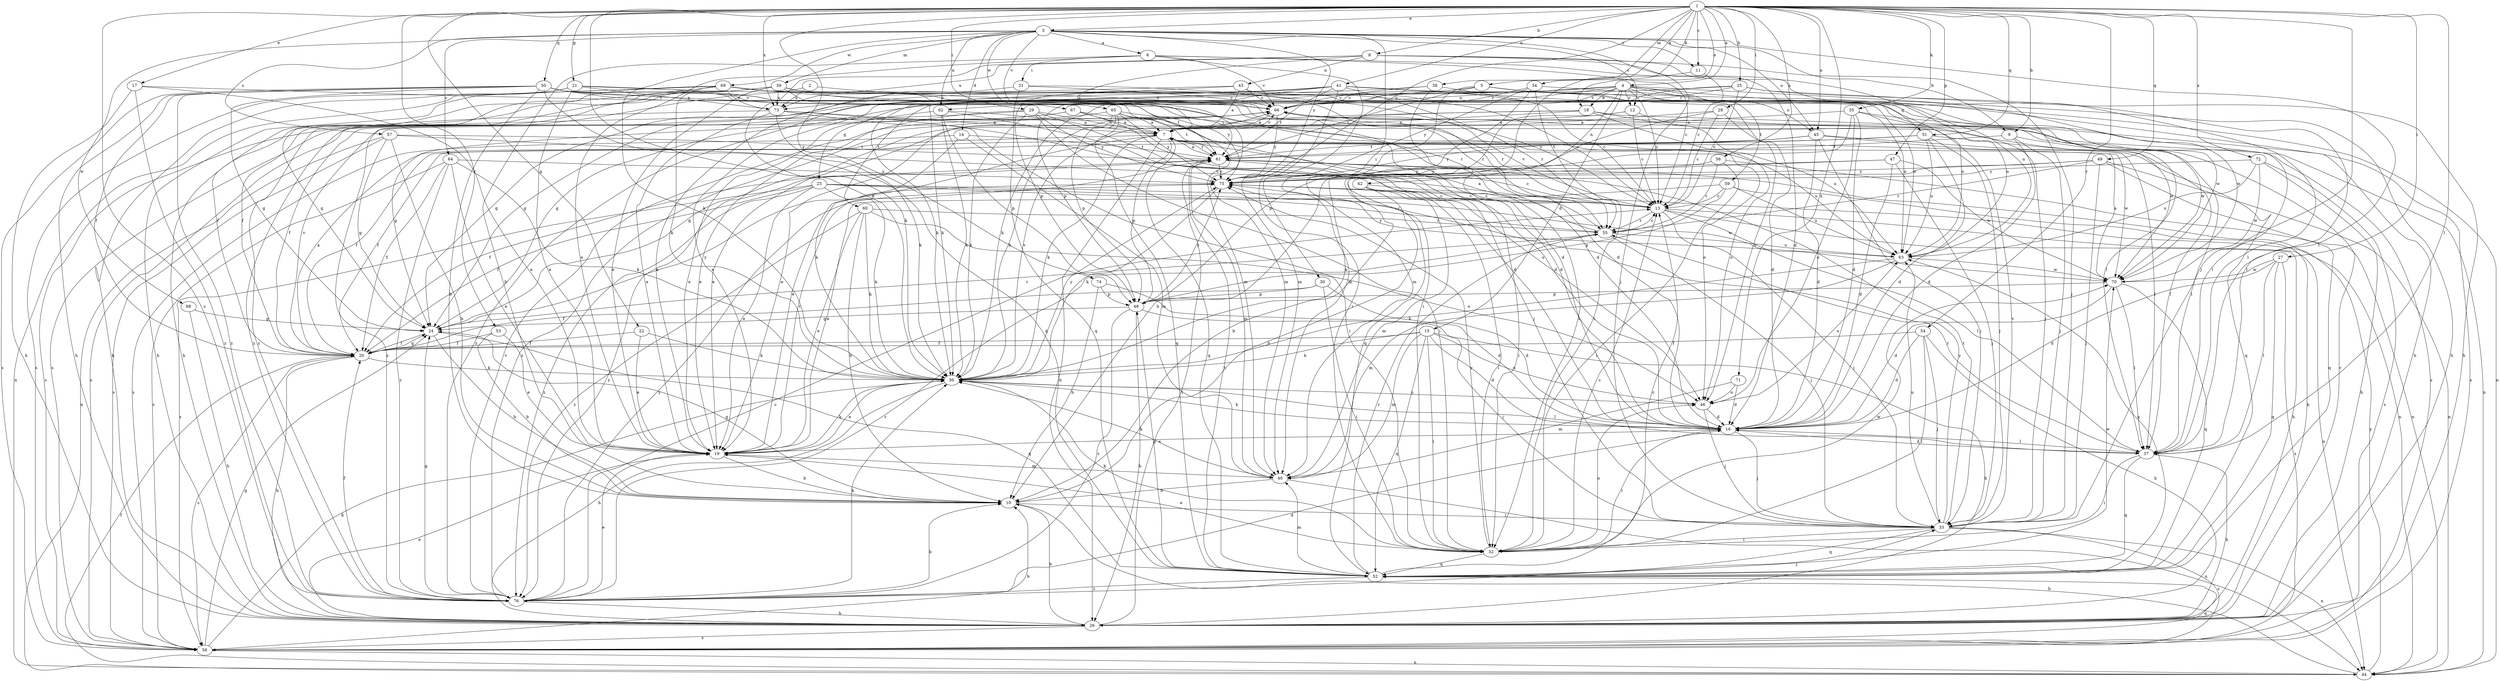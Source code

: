 strict digraph  {
	1 -> 3 [label=a];
	1 -> 4 [label=a];
	1 -> 5 [label=a];
	3 -> 6 [label=a];
	8 -> 7 [label=a];
	12 -> 7 [label=a];
	18 -> 7 [label=a];
	20 -> 7 [label=a];
	28 -> 7 [label=a];
	29 -> 7 [label=a];
	35 -> 7 [label=a];
	43 -> 7 [label=a];
	55 -> 7 [label=a];
	61 -> 7 [label=a];
	62 -> 7 [label=a];
	65 -> 7 [label=a];
	66 -> 7 [label=a];
	67 -> 7 [label=a];
	70 -> 7 [label=a];
	73 -> 7 [label=a];
	1 -> 8 [label=b];
	1 -> 9 [label=b];
	3 -> 9 [label=b];
	6 -> 10 [label=b];
	19 -> 10 [label=b];
	24 -> 10 [label=b];
	26 -> 10 [label=b];
	28 -> 10 [label=b];
	40 -> 10 [label=b];
	42 -> 10 [label=b];
	44 -> 10 [label=b];
	49 -> 10 [label=b];
	50 -> 10 [label=b];
	53 -> 10 [label=b];
	57 -> 10 [label=b];
	58 -> 10 [label=b];
	60 -> 10 [label=b];
	74 -> 10 [label=b];
	76 -> 10 [label=b];
	1 -> 11 [label=c];
	3 -> 11 [label=c];
	3 -> 12 [label=c];
	4 -> 12 [label=c];
	4 -> 13 [label=c];
	6 -> 13 [label=c];
	11 -> 13 [label=c];
	12 -> 13 [label=c];
	23 -> 13 [label=c];
	25 -> 13 [label=c];
	28 -> 13 [label=c];
	32 -> 13 [label=c];
	38 -> 13 [label=c];
	42 -> 13 [label=c];
	43 -> 13 [label=c];
	52 -> 13 [label=c];
	55 -> 13 [label=c];
	57 -> 13 [label=c];
	59 -> 13 [label=c];
	61 -> 13 [label=c];
	69 -> 13 [label=c];
	75 -> 13 [label=c];
	76 -> 13 [label=c];
	3 -> 14 [label=d];
	4 -> 15 [label=d];
	8 -> 16 [label=d];
	9 -> 16 [label=d];
	15 -> 16 [label=d];
	27 -> 16 [label=d];
	28 -> 16 [label=d];
	30 -> 16 [label=d];
	31 -> 16 [label=d];
	35 -> 16 [label=d];
	37 -> 16 [label=d];
	39 -> 16 [label=d];
	45 -> 16 [label=d];
	46 -> 16 [label=d];
	47 -> 16 [label=d];
	51 -> 16 [label=d];
	54 -> 16 [label=d];
	62 -> 16 [label=d];
	65 -> 16 [label=d];
	67 -> 16 [label=d];
	69 -> 16 [label=d];
	70 -> 16 [label=d];
	71 -> 16 [label=d];
	74 -> 16 [label=d];
	76 -> 16 [label=d];
	1 -> 17 [label=e];
	1 -> 18 [label=e];
	4 -> 18 [label=e];
	6 -> 19 [label=e];
	7 -> 19 [label=e];
	16 -> 19 [label=e];
	17 -> 19 [label=e];
	18 -> 19 [label=e];
	21 -> 19 [label=e];
	22 -> 19 [label=e];
	23 -> 19 [label=e];
	26 -> 19 [label=e];
	29 -> 19 [label=e];
	31 -> 19 [label=e];
	32 -> 19 [label=e];
	36 -> 19 [label=e];
	39 -> 19 [label=e];
	41 -> 19 [label=e];
	53 -> 19 [label=e];
	59 -> 19 [label=e];
	60 -> 19 [label=e];
	62 -> 19 [label=e];
	64 -> 19 [label=e];
	66 -> 19 [label=e];
	73 -> 19 [label=e];
	76 -> 19 [label=e];
	15 -> 20 [label=f];
	22 -> 20 [label=f];
	23 -> 20 [label=f];
	24 -> 20 [label=f];
	30 -> 20 [label=f];
	39 -> 20 [label=f];
	44 -> 20 [label=f];
	45 -> 20 [label=f];
	50 -> 20 [label=f];
	51 -> 20 [label=f];
	53 -> 20 [label=f];
	54 -> 20 [label=f];
	61 -> 20 [label=f];
	64 -> 20 [label=f];
	67 -> 20 [label=f];
	69 -> 20 [label=f];
	76 -> 20 [label=f];
	1 -> 21 [label=g];
	1 -> 22 [label=g];
	4 -> 23 [label=g];
	10 -> 24 [label=g];
	18 -> 24 [label=g];
	20 -> 24 [label=g];
	25 -> 24 [label=g];
	41 -> 24 [label=g];
	43 -> 24 [label=g];
	48 -> 24 [label=g];
	50 -> 24 [label=g];
	57 -> 24 [label=g];
	58 -> 24 [label=g];
	65 -> 24 [label=g];
	68 -> 24 [label=g];
	69 -> 24 [label=g];
	76 -> 24 [label=g];
	1 -> 25 [label=h];
	4 -> 26 [label=h];
	5 -> 26 [label=h];
	7 -> 26 [label=h];
	13 -> 26 [label=h];
	15 -> 26 [label=h];
	17 -> 26 [label=h];
	20 -> 26 [label=h];
	21 -> 26 [label=h];
	25 -> 26 [label=h];
	36 -> 26 [label=h];
	37 -> 26 [label=h];
	39 -> 26 [label=h];
	48 -> 26 [label=h];
	50 -> 26 [label=h];
	54 -> 26 [label=h];
	59 -> 26 [label=h];
	68 -> 26 [label=h];
	69 -> 26 [label=h];
	72 -> 26 [label=h];
	76 -> 26 [label=h];
	1 -> 27 [label=i];
	1 -> 28 [label=i];
	1 -> 29 [label=i];
	3 -> 30 [label=i];
	6 -> 31 [label=i];
	6 -> 32 [label=i];
	11 -> 32 [label=i];
	15 -> 32 [label=i];
	16 -> 32 [label=i];
	29 -> 32 [label=i];
	30 -> 32 [label=i];
	33 -> 32 [label=i];
	34 -> 32 [label=i];
	37 -> 32 [label=i];
	38 -> 32 [label=i];
	42 -> 32 [label=i];
	54 -> 32 [label=i];
	56 -> 32 [label=i];
	61 -> 32 [label=i];
	73 -> 32 [label=i];
	1 -> 33 [label=j];
	3 -> 33 [label=j];
	8 -> 33 [label=j];
	9 -> 33 [label=j];
	10 -> 33 [label=j];
	13 -> 33 [label=j];
	16 -> 33 [label=j];
	29 -> 33 [label=j];
	35 -> 33 [label=j];
	45 -> 33 [label=j];
	46 -> 33 [label=j];
	47 -> 33 [label=j];
	48 -> 33 [label=j];
	49 -> 33 [label=j];
	51 -> 33 [label=j];
	54 -> 33 [label=j];
	55 -> 33 [label=j];
	76 -> 33 [label=j];
	1 -> 34 [label=k];
	1 -> 35 [label=k];
	1 -> 36 [label=k];
	3 -> 36 [label=k];
	5 -> 36 [label=k];
	7 -> 36 [label=k];
	8 -> 36 [label=k];
	14 -> 36 [label=k];
	15 -> 36 [label=k];
	16 -> 36 [label=k];
	19 -> 36 [label=k];
	20 -> 36 [label=k];
	22 -> 36 [label=k];
	23 -> 36 [label=k];
	25 -> 36 [label=k];
	29 -> 36 [label=k];
	32 -> 36 [label=k];
	38 -> 36 [label=k];
	40 -> 36 [label=k];
	47 -> 36 [label=k];
	58 -> 36 [label=k];
	60 -> 36 [label=k];
	62 -> 36 [label=k];
	63 -> 36 [label=k];
	64 -> 36 [label=k];
	65 -> 36 [label=k];
	69 -> 36 [label=k];
	73 -> 36 [label=k];
	75 -> 36 [label=k];
	76 -> 36 [label=k];
	1 -> 37 [label=l];
	3 -> 37 [label=l];
	6 -> 37 [label=l];
	9 -> 37 [label=l];
	13 -> 37 [label=l];
	16 -> 37 [label=l];
	25 -> 37 [label=l];
	27 -> 37 [label=l];
	36 -> 37 [label=l];
	41 -> 37 [label=l];
	45 -> 37 [label=l];
	51 -> 37 [label=l];
	69 -> 37 [label=l];
	70 -> 37 [label=l];
	1 -> 38 [label=m];
	3 -> 39 [label=m];
	5 -> 40 [label=m];
	14 -> 40 [label=m];
	15 -> 40 [label=m];
	19 -> 40 [label=m];
	34 -> 40 [label=m];
	39 -> 40 [label=m];
	41 -> 40 [label=m];
	42 -> 40 [label=m];
	50 -> 40 [label=m];
	52 -> 40 [label=m];
	61 -> 40 [label=m];
	63 -> 40 [label=m];
	71 -> 40 [label=m];
	1 -> 41 [label=n];
	4 -> 42 [label=n];
	8 -> 43 [label=n];
	13 -> 44 [label=n];
	18 -> 44 [label=n];
	33 -> 44 [label=n];
	40 -> 44 [label=n];
	41 -> 44 [label=n];
	49 -> 44 [label=n];
	56 -> 44 [label=n];
	57 -> 44 [label=n];
	58 -> 44 [label=n];
	61 -> 44 [label=n];
	69 -> 44 [label=n];
	1 -> 45 [label=o];
	3 -> 45 [label=o];
	4 -> 45 [label=o];
	5 -> 46 [label=o];
	15 -> 46 [label=o];
	18 -> 46 [label=o];
	32 -> 46 [label=o];
	35 -> 46 [label=o];
	36 -> 46 [label=o];
	60 -> 46 [label=o];
	65 -> 46 [label=o];
	71 -> 46 [label=o];
	73 -> 46 [label=o];
	1 -> 47 [label=p];
	4 -> 48 [label=p];
	7 -> 48 [label=p];
	30 -> 48 [label=p];
	35 -> 48 [label=p];
	41 -> 48 [label=p];
	52 -> 48 [label=p];
	59 -> 48 [label=p];
	62 -> 48 [label=p];
	65 -> 48 [label=p];
	70 -> 48 [label=p];
	74 -> 48 [label=p];
	1 -> 49 [label=q];
	1 -> 50 [label=q];
	1 -> 51 [label=q];
	4 -> 51 [label=q];
	7 -> 52 [label=q];
	12 -> 52 [label=q];
	15 -> 52 [label=q];
	24 -> 52 [label=q];
	27 -> 52 [label=q];
	31 -> 52 [label=q];
	32 -> 52 [label=q];
	33 -> 52 [label=q];
	37 -> 52 [label=q];
	45 -> 52 [label=q];
	49 -> 52 [label=q];
	50 -> 52 [label=q];
	58 -> 52 [label=q];
	65 -> 52 [label=q];
	70 -> 52 [label=q];
	1 -> 53 [label=r];
	1 -> 54 [label=r];
	2 -> 55 [label=r];
	13 -> 55 [label=r];
	23 -> 55 [label=r];
	24 -> 55 [label=r];
	37 -> 55 [label=r];
	39 -> 55 [label=r];
	41 -> 55 [label=r];
	49 -> 55 [label=r];
	50 -> 55 [label=r];
	52 -> 55 [label=r];
	56 -> 55 [label=r];
	60 -> 55 [label=r];
	76 -> 55 [label=r];
	1 -> 56 [label=s];
	3 -> 57 [label=s];
	4 -> 58 [label=s];
	14 -> 58 [label=s];
	20 -> 58 [label=s];
	21 -> 58 [label=s];
	23 -> 58 [label=s];
	26 -> 58 [label=s];
	27 -> 58 [label=s];
	29 -> 58 [label=s];
	33 -> 58 [label=s];
	35 -> 58 [label=s];
	50 -> 58 [label=s];
	57 -> 58 [label=s];
	64 -> 58 [label=s];
	66 -> 58 [label=s];
	72 -> 58 [label=s];
	73 -> 58 [label=s];
	4 -> 59 [label=t];
	4 -> 60 [label=t];
	5 -> 61 [label=t];
	7 -> 61 [label=t];
	9 -> 61 [label=t];
	14 -> 61 [label=t];
	19 -> 61 [label=t];
	21 -> 61 [label=t];
	26 -> 61 [label=t];
	33 -> 61 [label=t];
	39 -> 61 [label=t];
	41 -> 61 [label=t];
	45 -> 61 [label=t];
	51 -> 61 [label=t];
	52 -> 61 [label=t];
	57 -> 61 [label=t];
	65 -> 61 [label=t];
	3 -> 62 [label=u];
	4 -> 62 [label=u];
	5 -> 63 [label=u];
	7 -> 63 [label=u];
	8 -> 63 [label=u];
	18 -> 63 [label=u];
	33 -> 63 [label=u];
	34 -> 63 [label=u];
	46 -> 63 [label=u];
	50 -> 63 [label=u];
	51 -> 63 [label=u];
	52 -> 63 [label=u];
	55 -> 63 [label=u];
	59 -> 63 [label=u];
	69 -> 63 [label=u];
	72 -> 63 [label=u];
	3 -> 64 [label=v];
	3 -> 65 [label=v];
	4 -> 66 [label=v];
	5 -> 66 [label=v];
	6 -> 66 [label=v];
	7 -> 66 [label=v];
	13 -> 66 [label=v];
	17 -> 66 [label=v];
	20 -> 66 [label=v];
	21 -> 66 [label=v];
	25 -> 66 [label=v];
	26 -> 66 [label=v];
	31 -> 66 [label=v];
	33 -> 66 [label=v];
	34 -> 66 [label=v];
	36 -> 66 [label=v];
	38 -> 66 [label=v];
	43 -> 66 [label=v];
	50 -> 66 [label=v];
	76 -> 66 [label=v];
	3 -> 67 [label=w];
	3 -> 68 [label=w];
	3 -> 69 [label=w];
	4 -> 70 [label=w];
	7 -> 70 [label=w];
	12 -> 70 [label=w];
	23 -> 70 [label=w];
	27 -> 70 [label=w];
	32 -> 70 [label=w];
	41 -> 70 [label=w];
	47 -> 70 [label=w];
	52 -> 70 [label=w];
	63 -> 70 [label=w];
	67 -> 70 [label=w];
	72 -> 70 [label=w];
	1 -> 71 [label=x];
	1 -> 72 [label=x];
	1 -> 73 [label=x];
	2 -> 73 [label=x];
	8 -> 73 [label=x];
	21 -> 73 [label=x];
	39 -> 73 [label=x];
	41 -> 73 [label=x];
	69 -> 73 [label=x];
	1 -> 74 [label=y];
	1 -> 75 [label=y];
	3 -> 75 [label=y];
	24 -> 75 [label=y];
	29 -> 75 [label=y];
	32 -> 75 [label=y];
	33 -> 75 [label=y];
	34 -> 75 [label=y];
	36 -> 75 [label=y];
	44 -> 75 [label=y];
	45 -> 75 [label=y];
	47 -> 75 [label=y];
	48 -> 75 [label=y];
	49 -> 75 [label=y];
	50 -> 75 [label=y];
	56 -> 75 [label=y];
	61 -> 75 [label=y];
	63 -> 75 [label=y];
	64 -> 75 [label=y];
	65 -> 75 [label=y];
	66 -> 75 [label=y];
	72 -> 75 [label=y];
	76 -> 75 [label=y];
	1 -> 76 [label=z];
	2 -> 76 [label=z];
	17 -> 76 [label=z];
	23 -> 76 [label=z];
	39 -> 76 [label=z];
	43 -> 76 [label=z];
	48 -> 76 [label=z];
	50 -> 76 [label=z];
	52 -> 76 [label=z];
	60 -> 76 [label=z];
	61 -> 76 [label=z];
	64 -> 76 [label=z];
	66 -> 76 [label=z];
	67 -> 76 [label=z];
}
